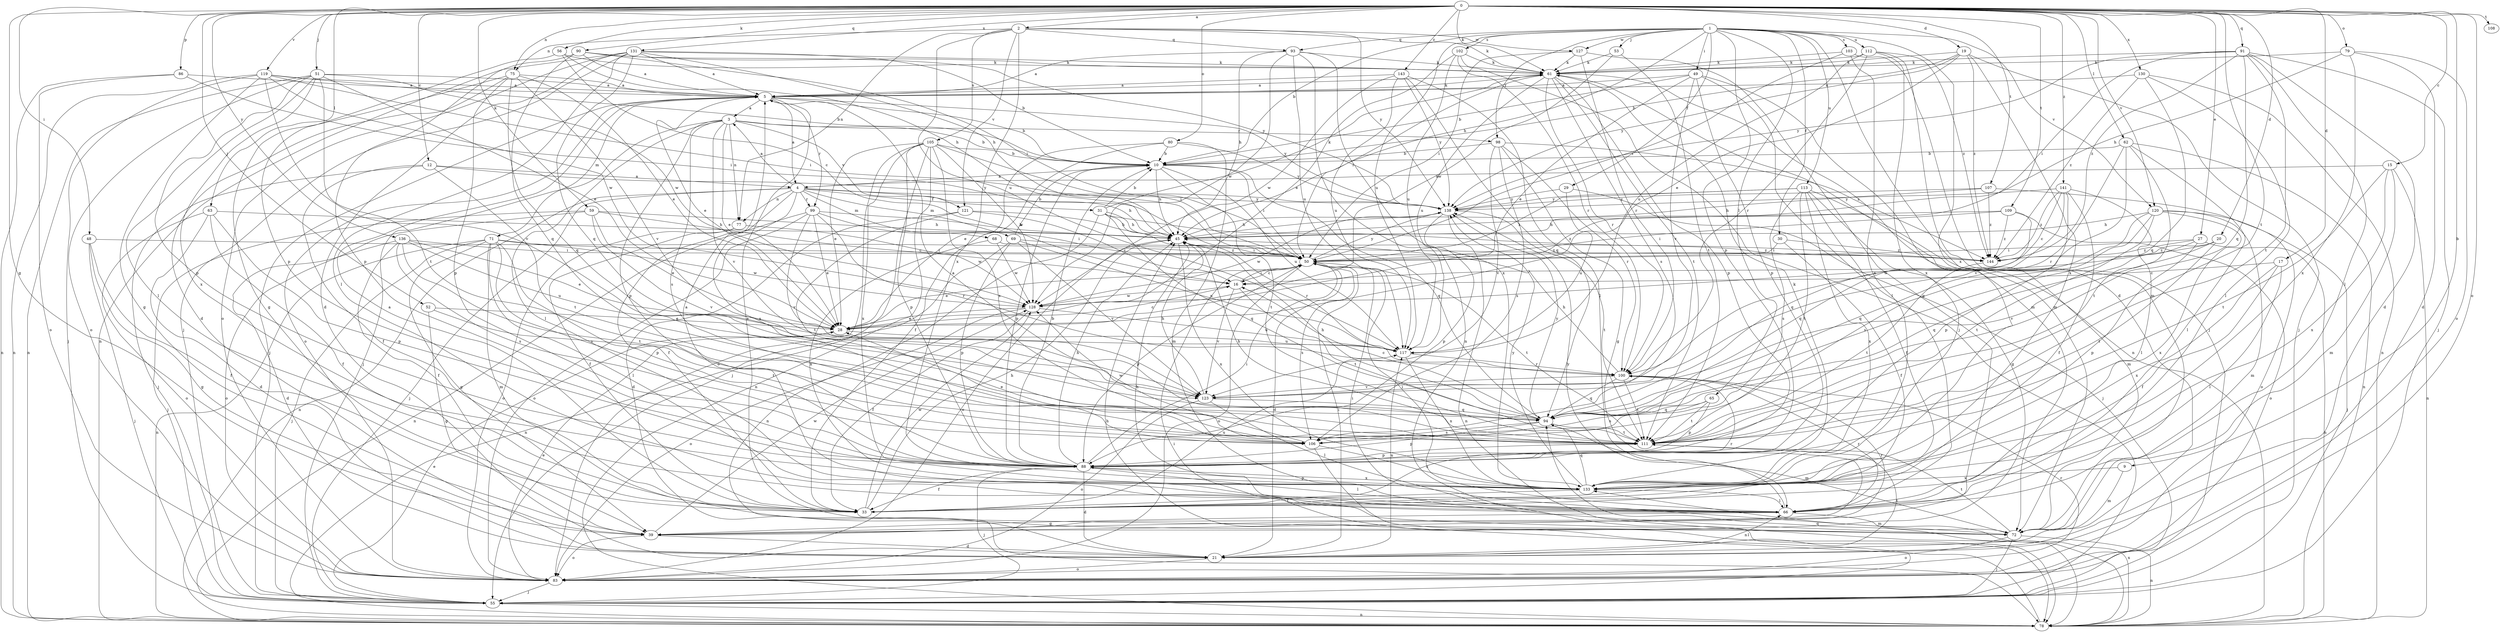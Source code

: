 strict digraph  {
0;
1;
2;
3;
4;
5;
9;
10;
12;
15;
16;
17;
19;
20;
21;
27;
28;
29;
30;
31;
33;
39;
45;
48;
49;
50;
51;
52;
53;
55;
56;
59;
61;
62;
63;
65;
66;
68;
69;
71;
72;
75;
77;
78;
79;
80;
83;
86;
88;
90;
91;
93;
94;
98;
99;
100;
102;
103;
105;
106;
107;
108;
109;
111;
112;
113;
117;
119;
120;
121;
123;
127;
128;
130;
131;
133;
136;
138;
141;
143;
144;
0 -> 2  [label=a];
0 -> 9  [label=b];
0 -> 12  [label=c];
0 -> 15  [label=c];
0 -> 17  [label=d];
0 -> 19  [label=d];
0 -> 20  [label=d];
0 -> 27  [label=e];
0 -> 39  [label=g];
0 -> 48  [label=i];
0 -> 51  [label=j];
0 -> 52  [label=j];
0 -> 56  [label=k];
0 -> 59  [label=k];
0 -> 61  [label=k];
0 -> 62  [label=l];
0 -> 63  [label=l];
0 -> 75  [label=n];
0 -> 79  [label=o];
0 -> 80  [label=o];
0 -> 83  [label=o];
0 -> 86  [label=p];
0 -> 90  [label=q];
0 -> 91  [label=q];
0 -> 107  [label=t];
0 -> 108  [label=t];
0 -> 109  [label=t];
0 -> 111  [label=t];
0 -> 119  [label=v];
0 -> 120  [label=v];
0 -> 130  [label=x];
0 -> 131  [label=x];
0 -> 136  [label=y];
0 -> 141  [label=z];
0 -> 143  [label=z];
1 -> 10  [label=b];
1 -> 21  [label=d];
1 -> 29  [label=f];
1 -> 30  [label=f];
1 -> 45  [label=h];
1 -> 49  [label=i];
1 -> 53  [label=j];
1 -> 65  [label=l];
1 -> 88  [label=p];
1 -> 93  [label=q];
1 -> 98  [label=r];
1 -> 102  [label=s];
1 -> 103  [label=s];
1 -> 112  [label=u];
1 -> 113  [label=u];
1 -> 117  [label=u];
1 -> 120  [label=v];
1 -> 127  [label=w];
1 -> 133  [label=x];
2 -> 61  [label=k];
2 -> 75  [label=n];
2 -> 77  [label=n];
2 -> 93  [label=q];
2 -> 105  [label=s];
2 -> 117  [label=u];
2 -> 121  [label=v];
2 -> 127  [label=w];
2 -> 133  [label=x];
2 -> 138  [label=y];
3 -> 10  [label=b];
3 -> 28  [label=e];
3 -> 55  [label=j];
3 -> 66  [label=l];
3 -> 77  [label=n];
3 -> 88  [label=p];
3 -> 98  [label=r];
3 -> 106  [label=s];
3 -> 121  [label=v];
3 -> 123  [label=v];
4 -> 3  [label=a];
4 -> 31  [label=f];
4 -> 33  [label=f];
4 -> 45  [label=h];
4 -> 55  [label=j];
4 -> 68  [label=m];
4 -> 69  [label=m];
4 -> 77  [label=n];
4 -> 78  [label=n];
4 -> 99  [label=r];
4 -> 106  [label=s];
4 -> 138  [label=y];
5 -> 3  [label=a];
5 -> 4  [label=a];
5 -> 10  [label=b];
5 -> 28  [label=e];
5 -> 55  [label=j];
5 -> 61  [label=k];
5 -> 71  [label=m];
5 -> 83  [label=o];
5 -> 99  [label=r];
5 -> 138  [label=y];
9 -> 72  [label=m];
9 -> 133  [label=x];
10 -> 4  [label=a];
10 -> 45  [label=h];
10 -> 50  [label=i];
10 -> 88  [label=p];
10 -> 94  [label=q];
10 -> 111  [label=t];
10 -> 117  [label=u];
12 -> 4  [label=a];
12 -> 33  [label=f];
12 -> 55  [label=j];
12 -> 111  [label=t];
12 -> 138  [label=y];
15 -> 4  [label=a];
15 -> 72  [label=m];
15 -> 78  [label=n];
15 -> 111  [label=t];
15 -> 133  [label=x];
16 -> 50  [label=i];
16 -> 111  [label=t];
16 -> 123  [label=v];
16 -> 128  [label=w];
17 -> 16  [label=c];
17 -> 33  [label=f];
17 -> 66  [label=l];
17 -> 133  [label=x];
19 -> 10  [label=b];
19 -> 28  [label=e];
19 -> 55  [label=j];
19 -> 61  [label=k];
19 -> 133  [label=x];
19 -> 138  [label=y];
19 -> 144  [label=z];
20 -> 111  [label=t];
20 -> 123  [label=v];
20 -> 128  [label=w];
20 -> 144  [label=z];
21 -> 50  [label=i];
21 -> 66  [label=l];
21 -> 83  [label=o];
21 -> 111  [label=t];
21 -> 117  [label=u];
27 -> 50  [label=i];
27 -> 78  [label=n];
27 -> 88  [label=p];
27 -> 94  [label=q];
27 -> 144  [label=z];
28 -> 16  [label=c];
28 -> 117  [label=u];
29 -> 55  [label=j];
29 -> 117  [label=u];
29 -> 138  [label=y];
30 -> 33  [label=f];
30 -> 50  [label=i];
30 -> 144  [label=z];
31 -> 10  [label=b];
31 -> 45  [label=h];
31 -> 61  [label=k];
31 -> 78  [label=n];
31 -> 94  [label=q];
31 -> 100  [label=r];
31 -> 144  [label=z];
33 -> 5  [label=a];
33 -> 45  [label=h];
33 -> 100  [label=r];
33 -> 117  [label=u];
33 -> 128  [label=w];
39 -> 21  [label=d];
39 -> 83  [label=o];
39 -> 100  [label=r];
39 -> 128  [label=w];
45 -> 50  [label=i];
45 -> 83  [label=o];
45 -> 133  [label=x];
48 -> 33  [label=f];
48 -> 39  [label=g];
48 -> 55  [label=j];
48 -> 144  [label=z];
49 -> 5  [label=a];
49 -> 10  [label=b];
49 -> 28  [label=e];
49 -> 66  [label=l];
49 -> 72  [label=m];
49 -> 88  [label=p];
49 -> 123  [label=v];
50 -> 16  [label=c];
50 -> 21  [label=d];
50 -> 28  [label=e];
50 -> 83  [label=o];
50 -> 88  [label=p];
50 -> 106  [label=s];
50 -> 111  [label=t];
50 -> 138  [label=y];
51 -> 5  [label=a];
51 -> 28  [label=e];
51 -> 66  [label=l];
51 -> 78  [label=n];
51 -> 83  [label=o];
51 -> 88  [label=p];
51 -> 111  [label=t];
51 -> 128  [label=w];
51 -> 133  [label=x];
52 -> 28  [label=e];
52 -> 39  [label=g];
52 -> 111  [label=t];
53 -> 61  [label=k];
53 -> 111  [label=t];
53 -> 128  [label=w];
55 -> 28  [label=e];
55 -> 45  [label=h];
55 -> 78  [label=n];
56 -> 16  [label=c];
56 -> 45  [label=h];
56 -> 61  [label=k];
56 -> 88  [label=p];
59 -> 16  [label=c];
59 -> 28  [label=e];
59 -> 45  [label=h];
59 -> 55  [label=j];
59 -> 83  [label=o];
59 -> 123  [label=v];
61 -> 5  [label=a];
61 -> 50  [label=i];
61 -> 72  [label=m];
61 -> 78  [label=n];
61 -> 88  [label=p];
61 -> 100  [label=r];
61 -> 106  [label=s];
61 -> 111  [label=t];
61 -> 117  [label=u];
62 -> 10  [label=b];
62 -> 66  [label=l];
62 -> 78  [label=n];
62 -> 100  [label=r];
62 -> 111  [label=t];
62 -> 123  [label=v];
63 -> 21  [label=d];
63 -> 33  [label=f];
63 -> 45  [label=h];
63 -> 83  [label=o];
63 -> 88  [label=p];
65 -> 88  [label=p];
65 -> 94  [label=q];
65 -> 106  [label=s];
65 -> 111  [label=t];
66 -> 5  [label=a];
66 -> 39  [label=g];
66 -> 50  [label=i];
66 -> 72  [label=m];
66 -> 100  [label=r];
66 -> 138  [label=y];
68 -> 128  [label=w];
68 -> 133  [label=x];
68 -> 144  [label=z];
69 -> 10  [label=b];
69 -> 78  [label=n];
69 -> 88  [label=p];
69 -> 117  [label=u];
69 -> 123  [label=v];
69 -> 144  [label=z];
71 -> 39  [label=g];
71 -> 50  [label=i];
71 -> 55  [label=j];
71 -> 66  [label=l];
71 -> 72  [label=m];
71 -> 78  [label=n];
71 -> 88  [label=p];
71 -> 106  [label=s];
71 -> 128  [label=w];
72 -> 5  [label=a];
72 -> 45  [label=h];
72 -> 50  [label=i];
72 -> 55  [label=j];
72 -> 78  [label=n];
72 -> 83  [label=o];
72 -> 111  [label=t];
75 -> 5  [label=a];
75 -> 21  [label=d];
75 -> 28  [label=e];
75 -> 39  [label=g];
75 -> 88  [label=p];
75 -> 94  [label=q];
75 -> 123  [label=v];
77 -> 33  [label=f];
77 -> 83  [label=o];
77 -> 128  [label=w];
78 -> 50  [label=i];
78 -> 94  [label=q];
78 -> 133  [label=x];
79 -> 21  [label=d];
79 -> 45  [label=h];
79 -> 61  [label=k];
79 -> 83  [label=o];
79 -> 133  [label=x];
80 -> 10  [label=b];
80 -> 28  [label=e];
80 -> 33  [label=f];
80 -> 72  [label=m];
80 -> 138  [label=y];
83 -> 28  [label=e];
83 -> 55  [label=j];
83 -> 100  [label=r];
86 -> 5  [label=a];
86 -> 50  [label=i];
86 -> 78  [label=n];
86 -> 83  [label=o];
88 -> 10  [label=b];
88 -> 21  [label=d];
88 -> 33  [label=f];
88 -> 45  [label=h];
88 -> 50  [label=i];
88 -> 55  [label=j];
88 -> 66  [label=l];
88 -> 133  [label=x];
90 -> 5  [label=a];
90 -> 50  [label=i];
90 -> 61  [label=k];
90 -> 88  [label=p];
90 -> 94  [label=q];
90 -> 138  [label=y];
91 -> 21  [label=d];
91 -> 50  [label=i];
91 -> 55  [label=j];
91 -> 61  [label=k];
91 -> 66  [label=l];
91 -> 94  [label=q];
91 -> 111  [label=t];
91 -> 138  [label=y];
91 -> 144  [label=z];
93 -> 5  [label=a];
93 -> 45  [label=h];
93 -> 61  [label=k];
93 -> 78  [label=n];
93 -> 117  [label=u];
93 -> 128  [label=w];
93 -> 133  [label=x];
94 -> 16  [label=c];
94 -> 45  [label=h];
94 -> 72  [label=m];
94 -> 88  [label=p];
94 -> 106  [label=s];
94 -> 111  [label=t];
94 -> 138  [label=y];
98 -> 10  [label=b];
98 -> 39  [label=g];
98 -> 100  [label=r];
98 -> 106  [label=s];
98 -> 123  [label=v];
98 -> 144  [label=z];
99 -> 28  [label=e];
99 -> 45  [label=h];
99 -> 50  [label=i];
99 -> 78  [label=n];
99 -> 83  [label=o];
99 -> 100  [label=r];
99 -> 123  [label=v];
100 -> 45  [label=h];
100 -> 94  [label=q];
100 -> 111  [label=t];
100 -> 123  [label=v];
102 -> 28  [label=e];
102 -> 55  [label=j];
102 -> 61  [label=k];
102 -> 100  [label=r];
102 -> 117  [label=u];
103 -> 50  [label=i];
103 -> 55  [label=j];
103 -> 61  [label=k];
103 -> 133  [label=x];
105 -> 10  [label=b];
105 -> 28  [label=e];
105 -> 50  [label=i];
105 -> 55  [label=j];
105 -> 78  [label=n];
105 -> 83  [label=o];
105 -> 88  [label=p];
105 -> 106  [label=s];
105 -> 128  [label=w];
105 -> 133  [label=x];
106 -> 28  [label=e];
106 -> 78  [label=n];
106 -> 128  [label=w];
106 -> 133  [label=x];
107 -> 45  [label=h];
107 -> 83  [label=o];
107 -> 138  [label=y];
107 -> 144  [label=z];
109 -> 45  [label=h];
109 -> 50  [label=i];
109 -> 83  [label=o];
109 -> 94  [label=q];
109 -> 144  [label=z];
111 -> 5  [label=a];
111 -> 45  [label=h];
111 -> 88  [label=p];
112 -> 61  [label=k];
112 -> 72  [label=m];
112 -> 100  [label=r];
112 -> 117  [label=u];
112 -> 133  [label=x];
112 -> 144  [label=z];
113 -> 33  [label=f];
113 -> 39  [label=g];
113 -> 50  [label=i];
113 -> 72  [label=m];
113 -> 106  [label=s];
113 -> 111  [label=t];
113 -> 133  [label=x];
113 -> 138  [label=y];
117 -> 100  [label=r];
117 -> 133  [label=x];
119 -> 5  [label=a];
119 -> 10  [label=b];
119 -> 39  [label=g];
119 -> 50  [label=i];
119 -> 55  [label=j];
119 -> 78  [label=n];
119 -> 123  [label=v];
119 -> 128  [label=w];
120 -> 45  [label=h];
120 -> 55  [label=j];
120 -> 72  [label=m];
120 -> 94  [label=q];
120 -> 106  [label=s];
120 -> 111  [label=t];
120 -> 133  [label=x];
121 -> 16  [label=c];
121 -> 21  [label=d];
121 -> 45  [label=h];
121 -> 111  [label=t];
123 -> 45  [label=h];
123 -> 66  [label=l];
123 -> 83  [label=o];
123 -> 94  [label=q];
127 -> 39  [label=g];
127 -> 50  [label=i];
127 -> 61  [label=k];
127 -> 100  [label=r];
128 -> 28  [label=e];
128 -> 33  [label=f];
128 -> 83  [label=o];
128 -> 117  [label=u];
130 -> 5  [label=a];
130 -> 66  [label=l];
130 -> 78  [label=n];
130 -> 94  [label=q];
130 -> 144  [label=z];
131 -> 5  [label=a];
131 -> 10  [label=b];
131 -> 21  [label=d];
131 -> 45  [label=h];
131 -> 55  [label=j];
131 -> 61  [label=k];
131 -> 66  [label=l];
131 -> 78  [label=n];
131 -> 83  [label=o];
131 -> 94  [label=q];
133 -> 33  [label=f];
133 -> 61  [label=k];
133 -> 66  [label=l];
133 -> 88  [label=p];
133 -> 94  [label=q];
133 -> 138  [label=y];
136 -> 21  [label=d];
136 -> 28  [label=e];
136 -> 33  [label=f];
136 -> 50  [label=i];
136 -> 106  [label=s];
136 -> 111  [label=t];
136 -> 117  [label=u];
138 -> 45  [label=h];
138 -> 78  [label=n];
138 -> 88  [label=p];
138 -> 111  [label=t];
138 -> 128  [label=w];
141 -> 16  [label=c];
141 -> 33  [label=f];
141 -> 66  [label=l];
141 -> 88  [label=p];
141 -> 94  [label=q];
141 -> 138  [label=y];
141 -> 144  [label=z];
143 -> 5  [label=a];
143 -> 66  [label=l];
143 -> 94  [label=q];
143 -> 117  [label=u];
143 -> 128  [label=w];
143 -> 138  [label=y];
144 -> 111  [label=t];
}

